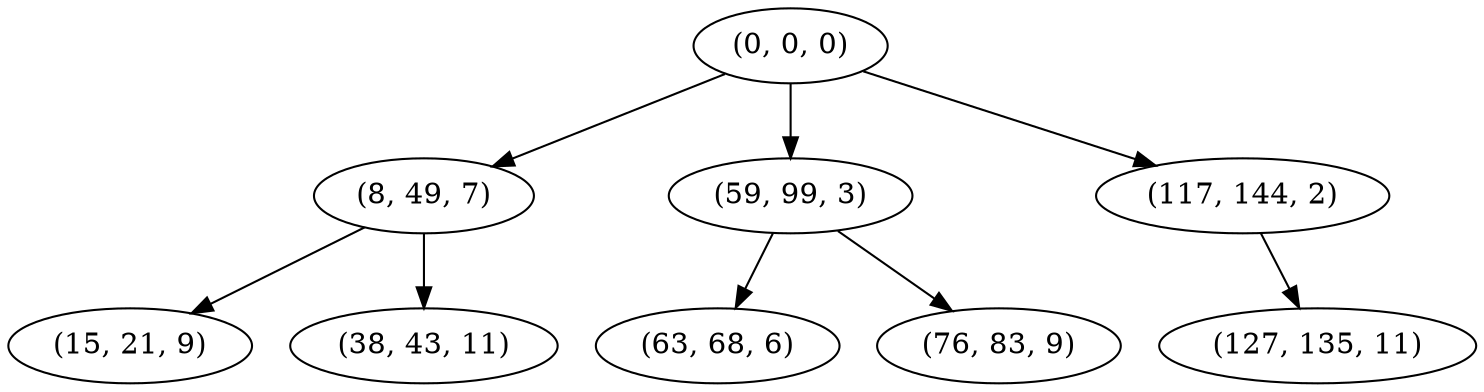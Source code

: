 digraph tree {
    "(0, 0, 0)";
    "(8, 49, 7)";
    "(15, 21, 9)";
    "(38, 43, 11)";
    "(59, 99, 3)";
    "(63, 68, 6)";
    "(76, 83, 9)";
    "(117, 144, 2)";
    "(127, 135, 11)";
    "(0, 0, 0)" -> "(8, 49, 7)";
    "(0, 0, 0)" -> "(59, 99, 3)";
    "(0, 0, 0)" -> "(117, 144, 2)";
    "(8, 49, 7)" -> "(15, 21, 9)";
    "(8, 49, 7)" -> "(38, 43, 11)";
    "(59, 99, 3)" -> "(63, 68, 6)";
    "(59, 99, 3)" -> "(76, 83, 9)";
    "(117, 144, 2)" -> "(127, 135, 11)";
}
